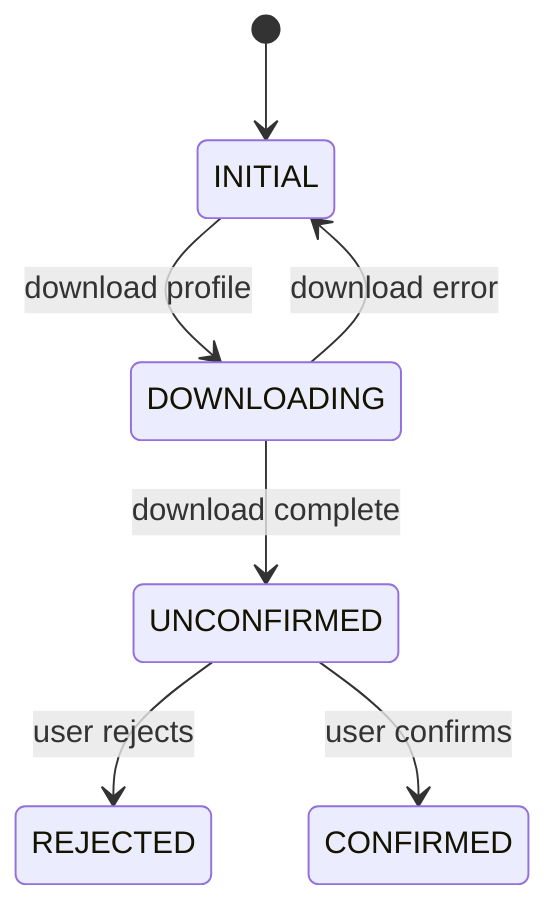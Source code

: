 stateDiagram
  S1: INITIAL
  S2: DOWNLOADING
  S3: UNCONFIRMED
  S4: REJECTED
  S5: CONFIRMED

  [*] --> S1
  S1 --> S2: download profile
  S2 --> S3: download complete
  S2 --> S1: download error
  S3 --> S4: user rejects
  S3 --> S5: user confirms